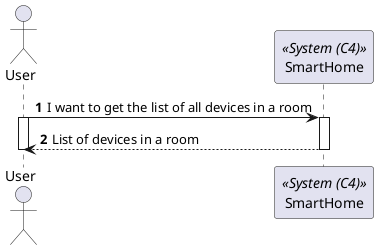 @startuml
'https://plantuml.com/sequence-diagram
!pragma layout smetana

autonumber

actor "User" as User
participant "SmartHome" as SH<<System (C4)>>

User -> SH : I want to get the list of all devices in a room
activate SH
activate User

SH --> User : List of devices in a room
deactivate SH
deactivate User



@enduml